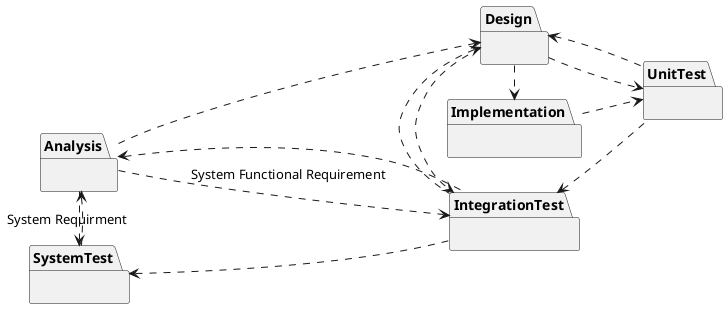 @startuml
left to right direction
package Analysis as an {
'   package "Analysis" as ans
'   package "Concerns" as cc
'   package "Functional" as fc
'   package "Non-Functional" as nfc
'   package "Requirements" as rq
'   package "StakeHolders" as sh
}
package Design as ds {
'   component "User UI" as userui
}
package Implementation as im {
'   component "User UI" as userui
}
package UnitTest as ut {
'   component "User UI" as userui
}
package IntegrationTest as it {
'   component "User UI" as userui
}
package SystemTest as st {
'   component "User UI" as userui
}
an ..d-> st : System Requirment
st ..l-> an
an ..d-> it : System Functional Requirement
it ..u-> an
an .r-> ds
' ds .r-> an
ds .r-> im
' im .u-> ds
im .d-> ut
' ut .l-> im
ut .u-> it
' it .d-> ut
it .u-> st
' st .d-> it
ds ..r-> ut
ut ..l-> ds
ds ..r-> it
it ..l-> ds
@enduml